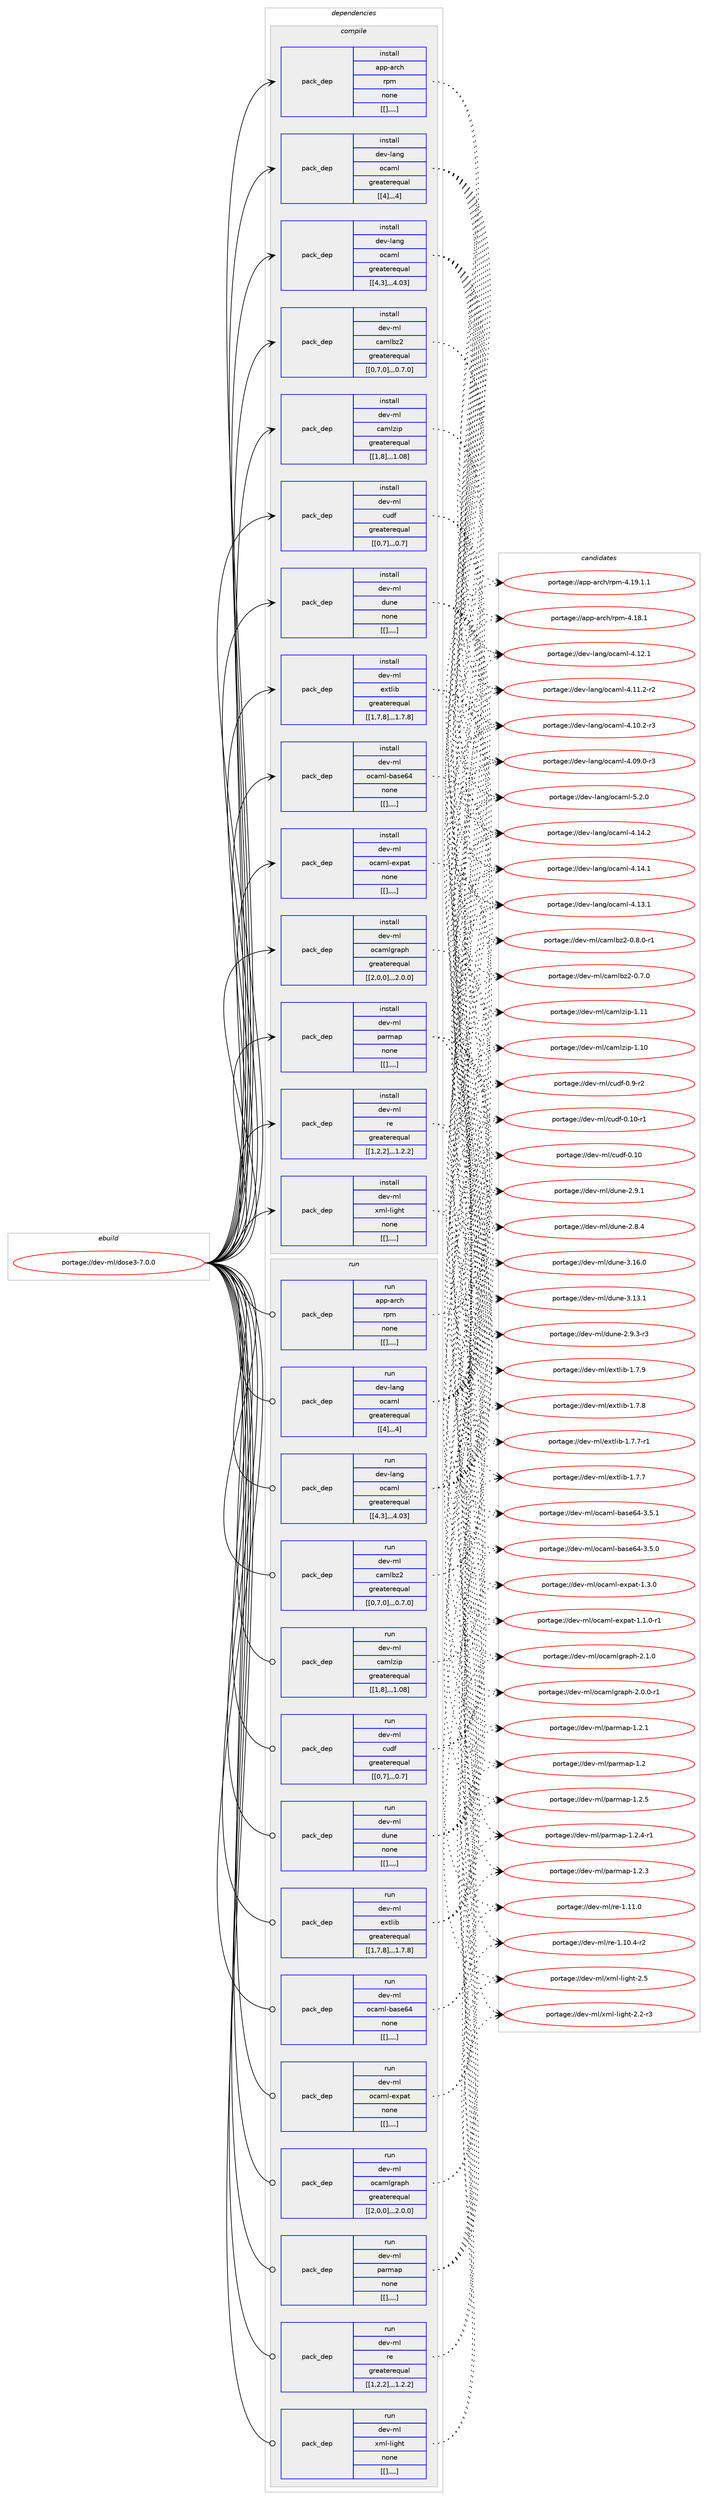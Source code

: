 digraph prolog {

# *************
# Graph options
# *************

newrank=true;
concentrate=true;
compound=true;
graph [rankdir=LR,fontname=Helvetica,fontsize=10,ranksep=1.5];#, ranksep=2.5, nodesep=0.2];
edge  [arrowhead=vee];
node  [fontname=Helvetica,fontsize=10];

# **********
# The ebuild
# **********

subgraph cluster_leftcol {
color=gray;
label=<<i>ebuild</i>>;
id [label="portage://dev-ml/dose3-7.0.0", color=red, width=4, href="../dev-ml/dose3-7.0.0.svg"];
}

# ****************
# The dependencies
# ****************

subgraph cluster_midcol {
color=gray;
label=<<i>dependencies</i>>;
subgraph cluster_compile {
fillcolor="#eeeeee";
style=filled;
label=<<i>compile</i>>;
subgraph pack88715 {
dependency119663 [label=<<TABLE BORDER="0" CELLBORDER="1" CELLSPACING="0" CELLPADDING="4" WIDTH="220"><TR><TD ROWSPAN="6" CELLPADDING="30">pack_dep</TD></TR><TR><TD WIDTH="110">install</TD></TR><TR><TD>app-arch</TD></TR><TR><TD>rpm</TD></TR><TR><TD>none</TD></TR><TR><TD>[[],,,,]</TD></TR></TABLE>>, shape=none, color=blue];
}
id:e -> dependency119663:w [weight=20,style="solid",arrowhead="vee"];
subgraph pack88716 {
dependency119664 [label=<<TABLE BORDER="0" CELLBORDER="1" CELLSPACING="0" CELLPADDING="4" WIDTH="220"><TR><TD ROWSPAN="6" CELLPADDING="30">pack_dep</TD></TR><TR><TD WIDTH="110">install</TD></TR><TR><TD>dev-lang</TD></TR><TR><TD>ocaml</TD></TR><TR><TD>greaterequal</TD></TR><TR><TD>[[4],,,4]</TD></TR></TABLE>>, shape=none, color=blue];
}
id:e -> dependency119664:w [weight=20,style="solid",arrowhead="vee"];
subgraph pack88717 {
dependency119665 [label=<<TABLE BORDER="0" CELLBORDER="1" CELLSPACING="0" CELLPADDING="4" WIDTH="220"><TR><TD ROWSPAN="6" CELLPADDING="30">pack_dep</TD></TR><TR><TD WIDTH="110">install</TD></TR><TR><TD>dev-lang</TD></TR><TR><TD>ocaml</TD></TR><TR><TD>greaterequal</TD></TR><TR><TD>[[4,3],,,4.03]</TD></TR></TABLE>>, shape=none, color=blue];
}
id:e -> dependency119665:w [weight=20,style="solid",arrowhead="vee"];
subgraph pack88718 {
dependency119666 [label=<<TABLE BORDER="0" CELLBORDER="1" CELLSPACING="0" CELLPADDING="4" WIDTH="220"><TR><TD ROWSPAN="6" CELLPADDING="30">pack_dep</TD></TR><TR><TD WIDTH="110">install</TD></TR><TR><TD>dev-ml</TD></TR><TR><TD>camlbz2</TD></TR><TR><TD>greaterequal</TD></TR><TR><TD>[[0,7,0],,,0.7.0]</TD></TR></TABLE>>, shape=none, color=blue];
}
id:e -> dependency119666:w [weight=20,style="solid",arrowhead="vee"];
subgraph pack88719 {
dependency119667 [label=<<TABLE BORDER="0" CELLBORDER="1" CELLSPACING="0" CELLPADDING="4" WIDTH="220"><TR><TD ROWSPAN="6" CELLPADDING="30">pack_dep</TD></TR><TR><TD WIDTH="110">install</TD></TR><TR><TD>dev-ml</TD></TR><TR><TD>camlzip</TD></TR><TR><TD>greaterequal</TD></TR><TR><TD>[[1,8],,,1.08]</TD></TR></TABLE>>, shape=none, color=blue];
}
id:e -> dependency119667:w [weight=20,style="solid",arrowhead="vee"];
subgraph pack88720 {
dependency119668 [label=<<TABLE BORDER="0" CELLBORDER="1" CELLSPACING="0" CELLPADDING="4" WIDTH="220"><TR><TD ROWSPAN="6" CELLPADDING="30">pack_dep</TD></TR><TR><TD WIDTH="110">install</TD></TR><TR><TD>dev-ml</TD></TR><TR><TD>cudf</TD></TR><TR><TD>greaterequal</TD></TR><TR><TD>[[0,7],,,0.7]</TD></TR></TABLE>>, shape=none, color=blue];
}
id:e -> dependency119668:w [weight=20,style="solid",arrowhead="vee"];
subgraph pack88721 {
dependency119669 [label=<<TABLE BORDER="0" CELLBORDER="1" CELLSPACING="0" CELLPADDING="4" WIDTH="220"><TR><TD ROWSPAN="6" CELLPADDING="30">pack_dep</TD></TR><TR><TD WIDTH="110">install</TD></TR><TR><TD>dev-ml</TD></TR><TR><TD>dune</TD></TR><TR><TD>none</TD></TR><TR><TD>[[],,,,]</TD></TR></TABLE>>, shape=none, color=blue];
}
id:e -> dependency119669:w [weight=20,style="solid",arrowhead="vee"];
subgraph pack88722 {
dependency119670 [label=<<TABLE BORDER="0" CELLBORDER="1" CELLSPACING="0" CELLPADDING="4" WIDTH="220"><TR><TD ROWSPAN="6" CELLPADDING="30">pack_dep</TD></TR><TR><TD WIDTH="110">install</TD></TR><TR><TD>dev-ml</TD></TR><TR><TD>extlib</TD></TR><TR><TD>greaterequal</TD></TR><TR><TD>[[1,7,8],,,1.7.8]</TD></TR></TABLE>>, shape=none, color=blue];
}
id:e -> dependency119670:w [weight=20,style="solid",arrowhead="vee"];
subgraph pack88723 {
dependency119671 [label=<<TABLE BORDER="0" CELLBORDER="1" CELLSPACING="0" CELLPADDING="4" WIDTH="220"><TR><TD ROWSPAN="6" CELLPADDING="30">pack_dep</TD></TR><TR><TD WIDTH="110">install</TD></TR><TR><TD>dev-ml</TD></TR><TR><TD>ocaml-base64</TD></TR><TR><TD>none</TD></TR><TR><TD>[[],,,,]</TD></TR></TABLE>>, shape=none, color=blue];
}
id:e -> dependency119671:w [weight=20,style="solid",arrowhead="vee"];
subgraph pack88724 {
dependency119672 [label=<<TABLE BORDER="0" CELLBORDER="1" CELLSPACING="0" CELLPADDING="4" WIDTH="220"><TR><TD ROWSPAN="6" CELLPADDING="30">pack_dep</TD></TR><TR><TD WIDTH="110">install</TD></TR><TR><TD>dev-ml</TD></TR><TR><TD>ocaml-expat</TD></TR><TR><TD>none</TD></TR><TR><TD>[[],,,,]</TD></TR></TABLE>>, shape=none, color=blue];
}
id:e -> dependency119672:w [weight=20,style="solid",arrowhead="vee"];
subgraph pack88725 {
dependency119673 [label=<<TABLE BORDER="0" CELLBORDER="1" CELLSPACING="0" CELLPADDING="4" WIDTH="220"><TR><TD ROWSPAN="6" CELLPADDING="30">pack_dep</TD></TR><TR><TD WIDTH="110">install</TD></TR><TR><TD>dev-ml</TD></TR><TR><TD>ocamlgraph</TD></TR><TR><TD>greaterequal</TD></TR><TR><TD>[[2,0,0],,,2.0.0]</TD></TR></TABLE>>, shape=none, color=blue];
}
id:e -> dependency119673:w [weight=20,style="solid",arrowhead="vee"];
subgraph pack88726 {
dependency119674 [label=<<TABLE BORDER="0" CELLBORDER="1" CELLSPACING="0" CELLPADDING="4" WIDTH="220"><TR><TD ROWSPAN="6" CELLPADDING="30">pack_dep</TD></TR><TR><TD WIDTH="110">install</TD></TR><TR><TD>dev-ml</TD></TR><TR><TD>parmap</TD></TR><TR><TD>none</TD></TR><TR><TD>[[],,,,]</TD></TR></TABLE>>, shape=none, color=blue];
}
id:e -> dependency119674:w [weight=20,style="solid",arrowhead="vee"];
subgraph pack88727 {
dependency119675 [label=<<TABLE BORDER="0" CELLBORDER="1" CELLSPACING="0" CELLPADDING="4" WIDTH="220"><TR><TD ROWSPAN="6" CELLPADDING="30">pack_dep</TD></TR><TR><TD WIDTH="110">install</TD></TR><TR><TD>dev-ml</TD></TR><TR><TD>re</TD></TR><TR><TD>greaterequal</TD></TR><TR><TD>[[1,2,2],,,1.2.2]</TD></TR></TABLE>>, shape=none, color=blue];
}
id:e -> dependency119675:w [weight=20,style="solid",arrowhead="vee"];
subgraph pack88728 {
dependency119676 [label=<<TABLE BORDER="0" CELLBORDER="1" CELLSPACING="0" CELLPADDING="4" WIDTH="220"><TR><TD ROWSPAN="6" CELLPADDING="30">pack_dep</TD></TR><TR><TD WIDTH="110">install</TD></TR><TR><TD>dev-ml</TD></TR><TR><TD>xml-light</TD></TR><TR><TD>none</TD></TR><TR><TD>[[],,,,]</TD></TR></TABLE>>, shape=none, color=blue];
}
id:e -> dependency119676:w [weight=20,style="solid",arrowhead="vee"];
}
subgraph cluster_compileandrun {
fillcolor="#eeeeee";
style=filled;
label=<<i>compile and run</i>>;
}
subgraph cluster_run {
fillcolor="#eeeeee";
style=filled;
label=<<i>run</i>>;
subgraph pack88729 {
dependency119677 [label=<<TABLE BORDER="0" CELLBORDER="1" CELLSPACING="0" CELLPADDING="4" WIDTH="220"><TR><TD ROWSPAN="6" CELLPADDING="30">pack_dep</TD></TR><TR><TD WIDTH="110">run</TD></TR><TR><TD>app-arch</TD></TR><TR><TD>rpm</TD></TR><TR><TD>none</TD></TR><TR><TD>[[],,,,]</TD></TR></TABLE>>, shape=none, color=blue];
}
id:e -> dependency119677:w [weight=20,style="solid",arrowhead="odot"];
subgraph pack88730 {
dependency119678 [label=<<TABLE BORDER="0" CELLBORDER="1" CELLSPACING="0" CELLPADDING="4" WIDTH="220"><TR><TD ROWSPAN="6" CELLPADDING="30">pack_dep</TD></TR><TR><TD WIDTH="110">run</TD></TR><TR><TD>dev-lang</TD></TR><TR><TD>ocaml</TD></TR><TR><TD>greaterequal</TD></TR><TR><TD>[[4],,,4]</TD></TR></TABLE>>, shape=none, color=blue];
}
id:e -> dependency119678:w [weight=20,style="solid",arrowhead="odot"];
subgraph pack88731 {
dependency119679 [label=<<TABLE BORDER="0" CELLBORDER="1" CELLSPACING="0" CELLPADDING="4" WIDTH="220"><TR><TD ROWSPAN="6" CELLPADDING="30">pack_dep</TD></TR><TR><TD WIDTH="110">run</TD></TR><TR><TD>dev-lang</TD></TR><TR><TD>ocaml</TD></TR><TR><TD>greaterequal</TD></TR><TR><TD>[[4,3],,,4.03]</TD></TR></TABLE>>, shape=none, color=blue];
}
id:e -> dependency119679:w [weight=20,style="solid",arrowhead="odot"];
subgraph pack88732 {
dependency119680 [label=<<TABLE BORDER="0" CELLBORDER="1" CELLSPACING="0" CELLPADDING="4" WIDTH="220"><TR><TD ROWSPAN="6" CELLPADDING="30">pack_dep</TD></TR><TR><TD WIDTH="110">run</TD></TR><TR><TD>dev-ml</TD></TR><TR><TD>camlbz2</TD></TR><TR><TD>greaterequal</TD></TR><TR><TD>[[0,7,0],,,0.7.0]</TD></TR></TABLE>>, shape=none, color=blue];
}
id:e -> dependency119680:w [weight=20,style="solid",arrowhead="odot"];
subgraph pack88733 {
dependency119681 [label=<<TABLE BORDER="0" CELLBORDER="1" CELLSPACING="0" CELLPADDING="4" WIDTH="220"><TR><TD ROWSPAN="6" CELLPADDING="30">pack_dep</TD></TR><TR><TD WIDTH="110">run</TD></TR><TR><TD>dev-ml</TD></TR><TR><TD>camlzip</TD></TR><TR><TD>greaterequal</TD></TR><TR><TD>[[1,8],,,1.08]</TD></TR></TABLE>>, shape=none, color=blue];
}
id:e -> dependency119681:w [weight=20,style="solid",arrowhead="odot"];
subgraph pack88734 {
dependency119682 [label=<<TABLE BORDER="0" CELLBORDER="1" CELLSPACING="0" CELLPADDING="4" WIDTH="220"><TR><TD ROWSPAN="6" CELLPADDING="30">pack_dep</TD></TR><TR><TD WIDTH="110">run</TD></TR><TR><TD>dev-ml</TD></TR><TR><TD>cudf</TD></TR><TR><TD>greaterequal</TD></TR><TR><TD>[[0,7],,,0.7]</TD></TR></TABLE>>, shape=none, color=blue];
}
id:e -> dependency119682:w [weight=20,style="solid",arrowhead="odot"];
subgraph pack88735 {
dependency119683 [label=<<TABLE BORDER="0" CELLBORDER="1" CELLSPACING="0" CELLPADDING="4" WIDTH="220"><TR><TD ROWSPAN="6" CELLPADDING="30">pack_dep</TD></TR><TR><TD WIDTH="110">run</TD></TR><TR><TD>dev-ml</TD></TR><TR><TD>dune</TD></TR><TR><TD>none</TD></TR><TR><TD>[[],,,,]</TD></TR></TABLE>>, shape=none, color=blue];
}
id:e -> dependency119683:w [weight=20,style="solid",arrowhead="odot"];
subgraph pack88736 {
dependency119684 [label=<<TABLE BORDER="0" CELLBORDER="1" CELLSPACING="0" CELLPADDING="4" WIDTH="220"><TR><TD ROWSPAN="6" CELLPADDING="30">pack_dep</TD></TR><TR><TD WIDTH="110">run</TD></TR><TR><TD>dev-ml</TD></TR><TR><TD>extlib</TD></TR><TR><TD>greaterequal</TD></TR><TR><TD>[[1,7,8],,,1.7.8]</TD></TR></TABLE>>, shape=none, color=blue];
}
id:e -> dependency119684:w [weight=20,style="solid",arrowhead="odot"];
subgraph pack88737 {
dependency119685 [label=<<TABLE BORDER="0" CELLBORDER="1" CELLSPACING="0" CELLPADDING="4" WIDTH="220"><TR><TD ROWSPAN="6" CELLPADDING="30">pack_dep</TD></TR><TR><TD WIDTH="110">run</TD></TR><TR><TD>dev-ml</TD></TR><TR><TD>ocaml-base64</TD></TR><TR><TD>none</TD></TR><TR><TD>[[],,,,]</TD></TR></TABLE>>, shape=none, color=blue];
}
id:e -> dependency119685:w [weight=20,style="solid",arrowhead="odot"];
subgraph pack88738 {
dependency119686 [label=<<TABLE BORDER="0" CELLBORDER="1" CELLSPACING="0" CELLPADDING="4" WIDTH="220"><TR><TD ROWSPAN="6" CELLPADDING="30">pack_dep</TD></TR><TR><TD WIDTH="110">run</TD></TR><TR><TD>dev-ml</TD></TR><TR><TD>ocaml-expat</TD></TR><TR><TD>none</TD></TR><TR><TD>[[],,,,]</TD></TR></TABLE>>, shape=none, color=blue];
}
id:e -> dependency119686:w [weight=20,style="solid",arrowhead="odot"];
subgraph pack88739 {
dependency119687 [label=<<TABLE BORDER="0" CELLBORDER="1" CELLSPACING="0" CELLPADDING="4" WIDTH="220"><TR><TD ROWSPAN="6" CELLPADDING="30">pack_dep</TD></TR><TR><TD WIDTH="110">run</TD></TR><TR><TD>dev-ml</TD></TR><TR><TD>ocamlgraph</TD></TR><TR><TD>greaterequal</TD></TR><TR><TD>[[2,0,0],,,2.0.0]</TD></TR></TABLE>>, shape=none, color=blue];
}
id:e -> dependency119687:w [weight=20,style="solid",arrowhead="odot"];
subgraph pack88740 {
dependency119688 [label=<<TABLE BORDER="0" CELLBORDER="1" CELLSPACING="0" CELLPADDING="4" WIDTH="220"><TR><TD ROWSPAN="6" CELLPADDING="30">pack_dep</TD></TR><TR><TD WIDTH="110">run</TD></TR><TR><TD>dev-ml</TD></TR><TR><TD>parmap</TD></TR><TR><TD>none</TD></TR><TR><TD>[[],,,,]</TD></TR></TABLE>>, shape=none, color=blue];
}
id:e -> dependency119688:w [weight=20,style="solid",arrowhead="odot"];
subgraph pack88741 {
dependency119689 [label=<<TABLE BORDER="0" CELLBORDER="1" CELLSPACING="0" CELLPADDING="4" WIDTH="220"><TR><TD ROWSPAN="6" CELLPADDING="30">pack_dep</TD></TR><TR><TD WIDTH="110">run</TD></TR><TR><TD>dev-ml</TD></TR><TR><TD>re</TD></TR><TR><TD>greaterequal</TD></TR><TR><TD>[[1,2,2],,,1.2.2]</TD></TR></TABLE>>, shape=none, color=blue];
}
id:e -> dependency119689:w [weight=20,style="solid",arrowhead="odot"];
subgraph pack88742 {
dependency119690 [label=<<TABLE BORDER="0" CELLBORDER="1" CELLSPACING="0" CELLPADDING="4" WIDTH="220"><TR><TD ROWSPAN="6" CELLPADDING="30">pack_dep</TD></TR><TR><TD WIDTH="110">run</TD></TR><TR><TD>dev-ml</TD></TR><TR><TD>xml-light</TD></TR><TR><TD>none</TD></TR><TR><TD>[[],,,,]</TD></TR></TABLE>>, shape=none, color=blue];
}
id:e -> dependency119690:w [weight=20,style="solid",arrowhead="odot"];
}
}

# **************
# The candidates
# **************

subgraph cluster_choices {
rank=same;
color=gray;
label=<<i>candidates</i>>;

subgraph choice88715 {
color=black;
nodesep=1;
choice9711211245971149910447114112109455246495746494649 [label="portage://app-arch/rpm-4.19.1.1", color=red, width=4,href="../app-arch/rpm-4.19.1.1.svg"];
choice971121124597114991044711411210945524649564649 [label="portage://app-arch/rpm-4.18.1", color=red, width=4,href="../app-arch/rpm-4.18.1.svg"];
dependency119663:e -> choice9711211245971149910447114112109455246495746494649:w [style=dotted,weight="100"];
dependency119663:e -> choice971121124597114991044711411210945524649564649:w [style=dotted,weight="100"];
}
subgraph choice88716 {
color=black;
nodesep=1;
choice1001011184510897110103471119997109108455346504648 [label="portage://dev-lang/ocaml-5.2.0", color=red, width=4,href="../dev-lang/ocaml-5.2.0.svg"];
choice100101118451089711010347111999710910845524649524650 [label="portage://dev-lang/ocaml-4.14.2", color=red, width=4,href="../dev-lang/ocaml-4.14.2.svg"];
choice100101118451089711010347111999710910845524649524649 [label="portage://dev-lang/ocaml-4.14.1", color=red, width=4,href="../dev-lang/ocaml-4.14.1.svg"];
choice100101118451089711010347111999710910845524649514649 [label="portage://dev-lang/ocaml-4.13.1", color=red, width=4,href="../dev-lang/ocaml-4.13.1.svg"];
choice100101118451089711010347111999710910845524649504649 [label="portage://dev-lang/ocaml-4.12.1", color=red, width=4,href="../dev-lang/ocaml-4.12.1.svg"];
choice1001011184510897110103471119997109108455246494946504511450 [label="portage://dev-lang/ocaml-4.11.2-r2", color=red, width=4,href="../dev-lang/ocaml-4.11.2-r2.svg"];
choice1001011184510897110103471119997109108455246494846504511451 [label="portage://dev-lang/ocaml-4.10.2-r3", color=red, width=4,href="../dev-lang/ocaml-4.10.2-r3.svg"];
choice1001011184510897110103471119997109108455246485746484511451 [label="portage://dev-lang/ocaml-4.09.0-r3", color=red, width=4,href="../dev-lang/ocaml-4.09.0-r3.svg"];
dependency119664:e -> choice1001011184510897110103471119997109108455346504648:w [style=dotted,weight="100"];
dependency119664:e -> choice100101118451089711010347111999710910845524649524650:w [style=dotted,weight="100"];
dependency119664:e -> choice100101118451089711010347111999710910845524649524649:w [style=dotted,weight="100"];
dependency119664:e -> choice100101118451089711010347111999710910845524649514649:w [style=dotted,weight="100"];
dependency119664:e -> choice100101118451089711010347111999710910845524649504649:w [style=dotted,weight="100"];
dependency119664:e -> choice1001011184510897110103471119997109108455246494946504511450:w [style=dotted,weight="100"];
dependency119664:e -> choice1001011184510897110103471119997109108455246494846504511451:w [style=dotted,weight="100"];
dependency119664:e -> choice1001011184510897110103471119997109108455246485746484511451:w [style=dotted,weight="100"];
}
subgraph choice88717 {
color=black;
nodesep=1;
choice1001011184510897110103471119997109108455346504648 [label="portage://dev-lang/ocaml-5.2.0", color=red, width=4,href="../dev-lang/ocaml-5.2.0.svg"];
choice100101118451089711010347111999710910845524649524650 [label="portage://dev-lang/ocaml-4.14.2", color=red, width=4,href="../dev-lang/ocaml-4.14.2.svg"];
choice100101118451089711010347111999710910845524649524649 [label="portage://dev-lang/ocaml-4.14.1", color=red, width=4,href="../dev-lang/ocaml-4.14.1.svg"];
choice100101118451089711010347111999710910845524649514649 [label="portage://dev-lang/ocaml-4.13.1", color=red, width=4,href="../dev-lang/ocaml-4.13.1.svg"];
choice100101118451089711010347111999710910845524649504649 [label="portage://dev-lang/ocaml-4.12.1", color=red, width=4,href="../dev-lang/ocaml-4.12.1.svg"];
choice1001011184510897110103471119997109108455246494946504511450 [label="portage://dev-lang/ocaml-4.11.2-r2", color=red, width=4,href="../dev-lang/ocaml-4.11.2-r2.svg"];
choice1001011184510897110103471119997109108455246494846504511451 [label="portage://dev-lang/ocaml-4.10.2-r3", color=red, width=4,href="../dev-lang/ocaml-4.10.2-r3.svg"];
choice1001011184510897110103471119997109108455246485746484511451 [label="portage://dev-lang/ocaml-4.09.0-r3", color=red, width=4,href="../dev-lang/ocaml-4.09.0-r3.svg"];
dependency119665:e -> choice1001011184510897110103471119997109108455346504648:w [style=dotted,weight="100"];
dependency119665:e -> choice100101118451089711010347111999710910845524649524650:w [style=dotted,weight="100"];
dependency119665:e -> choice100101118451089711010347111999710910845524649524649:w [style=dotted,weight="100"];
dependency119665:e -> choice100101118451089711010347111999710910845524649514649:w [style=dotted,weight="100"];
dependency119665:e -> choice100101118451089711010347111999710910845524649504649:w [style=dotted,weight="100"];
dependency119665:e -> choice1001011184510897110103471119997109108455246494946504511450:w [style=dotted,weight="100"];
dependency119665:e -> choice1001011184510897110103471119997109108455246494846504511451:w [style=dotted,weight="100"];
dependency119665:e -> choice1001011184510897110103471119997109108455246485746484511451:w [style=dotted,weight="100"];
}
subgraph choice88718 {
color=black;
nodesep=1;
choice1001011184510910847999710910898122504548465646484511449 [label="portage://dev-ml/camlbz2-0.8.0-r1", color=red, width=4,href="../dev-ml/camlbz2-0.8.0-r1.svg"];
choice100101118451091084799971091089812250454846554648 [label="portage://dev-ml/camlbz2-0.7.0", color=red, width=4,href="../dev-ml/camlbz2-0.7.0.svg"];
dependency119666:e -> choice1001011184510910847999710910898122504548465646484511449:w [style=dotted,weight="100"];
dependency119666:e -> choice100101118451091084799971091089812250454846554648:w [style=dotted,weight="100"];
}
subgraph choice88719 {
color=black;
nodesep=1;
choice100101118451091084799971091081221051124549464949 [label="portage://dev-ml/camlzip-1.11", color=red, width=4,href="../dev-ml/camlzip-1.11.svg"];
choice100101118451091084799971091081221051124549464948 [label="portage://dev-ml/camlzip-1.10", color=red, width=4,href="../dev-ml/camlzip-1.10.svg"];
dependency119667:e -> choice100101118451091084799971091081221051124549464949:w [style=dotted,weight="100"];
dependency119667:e -> choice100101118451091084799971091081221051124549464948:w [style=dotted,weight="100"];
}
subgraph choice88720 {
color=black;
nodesep=1;
choice10010111845109108479911710010245484649484511449 [label="portage://dev-ml/cudf-0.10-r1", color=red, width=4,href="../dev-ml/cudf-0.10-r1.svg"];
choice1001011184510910847991171001024548464948 [label="portage://dev-ml/cudf-0.10", color=red, width=4,href="../dev-ml/cudf-0.10.svg"];
choice100101118451091084799117100102454846574511450 [label="portage://dev-ml/cudf-0.9-r2", color=red, width=4,href="../dev-ml/cudf-0.9-r2.svg"];
dependency119668:e -> choice10010111845109108479911710010245484649484511449:w [style=dotted,weight="100"];
dependency119668:e -> choice1001011184510910847991171001024548464948:w [style=dotted,weight="100"];
dependency119668:e -> choice100101118451091084799117100102454846574511450:w [style=dotted,weight="100"];
}
subgraph choice88721 {
color=black;
nodesep=1;
choice100101118451091084710011711010145514649544648 [label="portage://dev-ml/dune-3.16.0", color=red, width=4,href="../dev-ml/dune-3.16.0.svg"];
choice100101118451091084710011711010145514649514649 [label="portage://dev-ml/dune-3.13.1", color=red, width=4,href="../dev-ml/dune-3.13.1.svg"];
choice10010111845109108471001171101014550465746514511451 [label="portage://dev-ml/dune-2.9.3-r3", color=red, width=4,href="../dev-ml/dune-2.9.3-r3.svg"];
choice1001011184510910847100117110101455046574649 [label="portage://dev-ml/dune-2.9.1", color=red, width=4,href="../dev-ml/dune-2.9.1.svg"];
choice1001011184510910847100117110101455046564652 [label="portage://dev-ml/dune-2.8.4", color=red, width=4,href="../dev-ml/dune-2.8.4.svg"];
dependency119669:e -> choice100101118451091084710011711010145514649544648:w [style=dotted,weight="100"];
dependency119669:e -> choice100101118451091084710011711010145514649514649:w [style=dotted,weight="100"];
dependency119669:e -> choice10010111845109108471001171101014550465746514511451:w [style=dotted,weight="100"];
dependency119669:e -> choice1001011184510910847100117110101455046574649:w [style=dotted,weight="100"];
dependency119669:e -> choice1001011184510910847100117110101455046564652:w [style=dotted,weight="100"];
}
subgraph choice88722 {
color=black;
nodesep=1;
choice100101118451091084710112011610810598454946554657 [label="portage://dev-ml/extlib-1.7.9", color=red, width=4,href="../dev-ml/extlib-1.7.9.svg"];
choice100101118451091084710112011610810598454946554656 [label="portage://dev-ml/extlib-1.7.8", color=red, width=4,href="../dev-ml/extlib-1.7.8.svg"];
choice1001011184510910847101120116108105984549465546554511449 [label="portage://dev-ml/extlib-1.7.7-r1", color=red, width=4,href="../dev-ml/extlib-1.7.7-r1.svg"];
choice100101118451091084710112011610810598454946554655 [label="portage://dev-ml/extlib-1.7.7", color=red, width=4,href="../dev-ml/extlib-1.7.7.svg"];
dependency119670:e -> choice100101118451091084710112011610810598454946554657:w [style=dotted,weight="100"];
dependency119670:e -> choice100101118451091084710112011610810598454946554656:w [style=dotted,weight="100"];
dependency119670:e -> choice1001011184510910847101120116108105984549465546554511449:w [style=dotted,weight="100"];
dependency119670:e -> choice100101118451091084710112011610810598454946554655:w [style=dotted,weight="100"];
}
subgraph choice88723 {
color=black;
nodesep=1;
choice100101118451091084711199971091084598971151015452455146534649 [label="portage://dev-ml/ocaml-base64-3.5.1", color=red, width=4,href="../dev-ml/ocaml-base64-3.5.1.svg"];
choice100101118451091084711199971091084598971151015452455146534648 [label="portage://dev-ml/ocaml-base64-3.5.0", color=red, width=4,href="../dev-ml/ocaml-base64-3.5.0.svg"];
dependency119671:e -> choice100101118451091084711199971091084598971151015452455146534649:w [style=dotted,weight="100"];
dependency119671:e -> choice100101118451091084711199971091084598971151015452455146534648:w [style=dotted,weight="100"];
}
subgraph choice88724 {
color=black;
nodesep=1;
choice100101118451091084711199971091084510112011297116454946514648 [label="portage://dev-ml/ocaml-expat-1.3.0", color=red, width=4,href="../dev-ml/ocaml-expat-1.3.0.svg"];
choice1001011184510910847111999710910845101120112971164549464946484511449 [label="portage://dev-ml/ocaml-expat-1.1.0-r1", color=red, width=4,href="../dev-ml/ocaml-expat-1.1.0-r1.svg"];
dependency119672:e -> choice100101118451091084711199971091084510112011297116454946514648:w [style=dotted,weight="100"];
dependency119672:e -> choice1001011184510910847111999710910845101120112971164549464946484511449:w [style=dotted,weight="100"];
}
subgraph choice88725 {
color=black;
nodesep=1;
choice1001011184510910847111999710910810311497112104455046494648 [label="portage://dev-ml/ocamlgraph-2.1.0", color=red, width=4,href="../dev-ml/ocamlgraph-2.1.0.svg"];
choice10010111845109108471119997109108103114971121044550464846484511449 [label="portage://dev-ml/ocamlgraph-2.0.0-r1", color=red, width=4,href="../dev-ml/ocamlgraph-2.0.0-r1.svg"];
dependency119673:e -> choice1001011184510910847111999710910810311497112104455046494648:w [style=dotted,weight="100"];
dependency119673:e -> choice10010111845109108471119997109108103114971121044550464846484511449:w [style=dotted,weight="100"];
}
subgraph choice88726 {
color=black;
nodesep=1;
choice10010111845109108471129711410997112454946504653 [label="portage://dev-ml/parmap-1.2.5", color=red, width=4,href="../dev-ml/parmap-1.2.5.svg"];
choice100101118451091084711297114109971124549465046524511449 [label="portage://dev-ml/parmap-1.2.4-r1", color=red, width=4,href="../dev-ml/parmap-1.2.4-r1.svg"];
choice10010111845109108471129711410997112454946504651 [label="portage://dev-ml/parmap-1.2.3", color=red, width=4,href="../dev-ml/parmap-1.2.3.svg"];
choice10010111845109108471129711410997112454946504649 [label="portage://dev-ml/parmap-1.2.1", color=red, width=4,href="../dev-ml/parmap-1.2.1.svg"];
choice1001011184510910847112971141099711245494650 [label="portage://dev-ml/parmap-1.2", color=red, width=4,href="../dev-ml/parmap-1.2.svg"];
dependency119674:e -> choice10010111845109108471129711410997112454946504653:w [style=dotted,weight="100"];
dependency119674:e -> choice100101118451091084711297114109971124549465046524511449:w [style=dotted,weight="100"];
dependency119674:e -> choice10010111845109108471129711410997112454946504651:w [style=dotted,weight="100"];
dependency119674:e -> choice10010111845109108471129711410997112454946504649:w [style=dotted,weight="100"];
dependency119674:e -> choice1001011184510910847112971141099711245494650:w [style=dotted,weight="100"];
}
subgraph choice88727 {
color=black;
nodesep=1;
choice100101118451091084711410145494649494648 [label="portage://dev-ml/re-1.11.0", color=red, width=4,href="../dev-ml/re-1.11.0.svg"];
choice1001011184510910847114101454946494846524511450 [label="portage://dev-ml/re-1.10.4-r2", color=red, width=4,href="../dev-ml/re-1.10.4-r2.svg"];
dependency119675:e -> choice100101118451091084711410145494649494648:w [style=dotted,weight="100"];
dependency119675:e -> choice1001011184510910847114101454946494846524511450:w [style=dotted,weight="100"];
}
subgraph choice88728 {
color=black;
nodesep=1;
choice10010111845109108471201091084510810510310411645504653 [label="portage://dev-ml/xml-light-2.5", color=red, width=4,href="../dev-ml/xml-light-2.5.svg"];
choice100101118451091084712010910845108105103104116455046504511451 [label="portage://dev-ml/xml-light-2.2-r3", color=red, width=4,href="../dev-ml/xml-light-2.2-r3.svg"];
dependency119676:e -> choice10010111845109108471201091084510810510310411645504653:w [style=dotted,weight="100"];
dependency119676:e -> choice100101118451091084712010910845108105103104116455046504511451:w [style=dotted,weight="100"];
}
subgraph choice88729 {
color=black;
nodesep=1;
choice9711211245971149910447114112109455246495746494649 [label="portage://app-arch/rpm-4.19.1.1", color=red, width=4,href="../app-arch/rpm-4.19.1.1.svg"];
choice971121124597114991044711411210945524649564649 [label="portage://app-arch/rpm-4.18.1", color=red, width=4,href="../app-arch/rpm-4.18.1.svg"];
dependency119677:e -> choice9711211245971149910447114112109455246495746494649:w [style=dotted,weight="100"];
dependency119677:e -> choice971121124597114991044711411210945524649564649:w [style=dotted,weight="100"];
}
subgraph choice88730 {
color=black;
nodesep=1;
choice1001011184510897110103471119997109108455346504648 [label="portage://dev-lang/ocaml-5.2.0", color=red, width=4,href="../dev-lang/ocaml-5.2.0.svg"];
choice100101118451089711010347111999710910845524649524650 [label="portage://dev-lang/ocaml-4.14.2", color=red, width=4,href="../dev-lang/ocaml-4.14.2.svg"];
choice100101118451089711010347111999710910845524649524649 [label="portage://dev-lang/ocaml-4.14.1", color=red, width=4,href="../dev-lang/ocaml-4.14.1.svg"];
choice100101118451089711010347111999710910845524649514649 [label="portage://dev-lang/ocaml-4.13.1", color=red, width=4,href="../dev-lang/ocaml-4.13.1.svg"];
choice100101118451089711010347111999710910845524649504649 [label="portage://dev-lang/ocaml-4.12.1", color=red, width=4,href="../dev-lang/ocaml-4.12.1.svg"];
choice1001011184510897110103471119997109108455246494946504511450 [label="portage://dev-lang/ocaml-4.11.2-r2", color=red, width=4,href="../dev-lang/ocaml-4.11.2-r2.svg"];
choice1001011184510897110103471119997109108455246494846504511451 [label="portage://dev-lang/ocaml-4.10.2-r3", color=red, width=4,href="../dev-lang/ocaml-4.10.2-r3.svg"];
choice1001011184510897110103471119997109108455246485746484511451 [label="portage://dev-lang/ocaml-4.09.0-r3", color=red, width=4,href="../dev-lang/ocaml-4.09.0-r3.svg"];
dependency119678:e -> choice1001011184510897110103471119997109108455346504648:w [style=dotted,weight="100"];
dependency119678:e -> choice100101118451089711010347111999710910845524649524650:w [style=dotted,weight="100"];
dependency119678:e -> choice100101118451089711010347111999710910845524649524649:w [style=dotted,weight="100"];
dependency119678:e -> choice100101118451089711010347111999710910845524649514649:w [style=dotted,weight="100"];
dependency119678:e -> choice100101118451089711010347111999710910845524649504649:w [style=dotted,weight="100"];
dependency119678:e -> choice1001011184510897110103471119997109108455246494946504511450:w [style=dotted,weight="100"];
dependency119678:e -> choice1001011184510897110103471119997109108455246494846504511451:w [style=dotted,weight="100"];
dependency119678:e -> choice1001011184510897110103471119997109108455246485746484511451:w [style=dotted,weight="100"];
}
subgraph choice88731 {
color=black;
nodesep=1;
choice1001011184510897110103471119997109108455346504648 [label="portage://dev-lang/ocaml-5.2.0", color=red, width=4,href="../dev-lang/ocaml-5.2.0.svg"];
choice100101118451089711010347111999710910845524649524650 [label="portage://dev-lang/ocaml-4.14.2", color=red, width=4,href="../dev-lang/ocaml-4.14.2.svg"];
choice100101118451089711010347111999710910845524649524649 [label="portage://dev-lang/ocaml-4.14.1", color=red, width=4,href="../dev-lang/ocaml-4.14.1.svg"];
choice100101118451089711010347111999710910845524649514649 [label="portage://dev-lang/ocaml-4.13.1", color=red, width=4,href="../dev-lang/ocaml-4.13.1.svg"];
choice100101118451089711010347111999710910845524649504649 [label="portage://dev-lang/ocaml-4.12.1", color=red, width=4,href="../dev-lang/ocaml-4.12.1.svg"];
choice1001011184510897110103471119997109108455246494946504511450 [label="portage://dev-lang/ocaml-4.11.2-r2", color=red, width=4,href="../dev-lang/ocaml-4.11.2-r2.svg"];
choice1001011184510897110103471119997109108455246494846504511451 [label="portage://dev-lang/ocaml-4.10.2-r3", color=red, width=4,href="../dev-lang/ocaml-4.10.2-r3.svg"];
choice1001011184510897110103471119997109108455246485746484511451 [label="portage://dev-lang/ocaml-4.09.0-r3", color=red, width=4,href="../dev-lang/ocaml-4.09.0-r3.svg"];
dependency119679:e -> choice1001011184510897110103471119997109108455346504648:w [style=dotted,weight="100"];
dependency119679:e -> choice100101118451089711010347111999710910845524649524650:w [style=dotted,weight="100"];
dependency119679:e -> choice100101118451089711010347111999710910845524649524649:w [style=dotted,weight="100"];
dependency119679:e -> choice100101118451089711010347111999710910845524649514649:w [style=dotted,weight="100"];
dependency119679:e -> choice100101118451089711010347111999710910845524649504649:w [style=dotted,weight="100"];
dependency119679:e -> choice1001011184510897110103471119997109108455246494946504511450:w [style=dotted,weight="100"];
dependency119679:e -> choice1001011184510897110103471119997109108455246494846504511451:w [style=dotted,weight="100"];
dependency119679:e -> choice1001011184510897110103471119997109108455246485746484511451:w [style=dotted,weight="100"];
}
subgraph choice88732 {
color=black;
nodesep=1;
choice1001011184510910847999710910898122504548465646484511449 [label="portage://dev-ml/camlbz2-0.8.0-r1", color=red, width=4,href="../dev-ml/camlbz2-0.8.0-r1.svg"];
choice100101118451091084799971091089812250454846554648 [label="portage://dev-ml/camlbz2-0.7.0", color=red, width=4,href="../dev-ml/camlbz2-0.7.0.svg"];
dependency119680:e -> choice1001011184510910847999710910898122504548465646484511449:w [style=dotted,weight="100"];
dependency119680:e -> choice100101118451091084799971091089812250454846554648:w [style=dotted,weight="100"];
}
subgraph choice88733 {
color=black;
nodesep=1;
choice100101118451091084799971091081221051124549464949 [label="portage://dev-ml/camlzip-1.11", color=red, width=4,href="../dev-ml/camlzip-1.11.svg"];
choice100101118451091084799971091081221051124549464948 [label="portage://dev-ml/camlzip-1.10", color=red, width=4,href="../dev-ml/camlzip-1.10.svg"];
dependency119681:e -> choice100101118451091084799971091081221051124549464949:w [style=dotted,weight="100"];
dependency119681:e -> choice100101118451091084799971091081221051124549464948:w [style=dotted,weight="100"];
}
subgraph choice88734 {
color=black;
nodesep=1;
choice10010111845109108479911710010245484649484511449 [label="portage://dev-ml/cudf-0.10-r1", color=red, width=4,href="../dev-ml/cudf-0.10-r1.svg"];
choice1001011184510910847991171001024548464948 [label="portage://dev-ml/cudf-0.10", color=red, width=4,href="../dev-ml/cudf-0.10.svg"];
choice100101118451091084799117100102454846574511450 [label="portage://dev-ml/cudf-0.9-r2", color=red, width=4,href="../dev-ml/cudf-0.9-r2.svg"];
dependency119682:e -> choice10010111845109108479911710010245484649484511449:w [style=dotted,weight="100"];
dependency119682:e -> choice1001011184510910847991171001024548464948:w [style=dotted,weight="100"];
dependency119682:e -> choice100101118451091084799117100102454846574511450:w [style=dotted,weight="100"];
}
subgraph choice88735 {
color=black;
nodesep=1;
choice100101118451091084710011711010145514649544648 [label="portage://dev-ml/dune-3.16.0", color=red, width=4,href="../dev-ml/dune-3.16.0.svg"];
choice100101118451091084710011711010145514649514649 [label="portage://dev-ml/dune-3.13.1", color=red, width=4,href="../dev-ml/dune-3.13.1.svg"];
choice10010111845109108471001171101014550465746514511451 [label="portage://dev-ml/dune-2.9.3-r3", color=red, width=4,href="../dev-ml/dune-2.9.3-r3.svg"];
choice1001011184510910847100117110101455046574649 [label="portage://dev-ml/dune-2.9.1", color=red, width=4,href="../dev-ml/dune-2.9.1.svg"];
choice1001011184510910847100117110101455046564652 [label="portage://dev-ml/dune-2.8.4", color=red, width=4,href="../dev-ml/dune-2.8.4.svg"];
dependency119683:e -> choice100101118451091084710011711010145514649544648:w [style=dotted,weight="100"];
dependency119683:e -> choice100101118451091084710011711010145514649514649:w [style=dotted,weight="100"];
dependency119683:e -> choice10010111845109108471001171101014550465746514511451:w [style=dotted,weight="100"];
dependency119683:e -> choice1001011184510910847100117110101455046574649:w [style=dotted,weight="100"];
dependency119683:e -> choice1001011184510910847100117110101455046564652:w [style=dotted,weight="100"];
}
subgraph choice88736 {
color=black;
nodesep=1;
choice100101118451091084710112011610810598454946554657 [label="portage://dev-ml/extlib-1.7.9", color=red, width=4,href="../dev-ml/extlib-1.7.9.svg"];
choice100101118451091084710112011610810598454946554656 [label="portage://dev-ml/extlib-1.7.8", color=red, width=4,href="../dev-ml/extlib-1.7.8.svg"];
choice1001011184510910847101120116108105984549465546554511449 [label="portage://dev-ml/extlib-1.7.7-r1", color=red, width=4,href="../dev-ml/extlib-1.7.7-r1.svg"];
choice100101118451091084710112011610810598454946554655 [label="portage://dev-ml/extlib-1.7.7", color=red, width=4,href="../dev-ml/extlib-1.7.7.svg"];
dependency119684:e -> choice100101118451091084710112011610810598454946554657:w [style=dotted,weight="100"];
dependency119684:e -> choice100101118451091084710112011610810598454946554656:w [style=dotted,weight="100"];
dependency119684:e -> choice1001011184510910847101120116108105984549465546554511449:w [style=dotted,weight="100"];
dependency119684:e -> choice100101118451091084710112011610810598454946554655:w [style=dotted,weight="100"];
}
subgraph choice88737 {
color=black;
nodesep=1;
choice100101118451091084711199971091084598971151015452455146534649 [label="portage://dev-ml/ocaml-base64-3.5.1", color=red, width=4,href="../dev-ml/ocaml-base64-3.5.1.svg"];
choice100101118451091084711199971091084598971151015452455146534648 [label="portage://dev-ml/ocaml-base64-3.5.0", color=red, width=4,href="../dev-ml/ocaml-base64-3.5.0.svg"];
dependency119685:e -> choice100101118451091084711199971091084598971151015452455146534649:w [style=dotted,weight="100"];
dependency119685:e -> choice100101118451091084711199971091084598971151015452455146534648:w [style=dotted,weight="100"];
}
subgraph choice88738 {
color=black;
nodesep=1;
choice100101118451091084711199971091084510112011297116454946514648 [label="portage://dev-ml/ocaml-expat-1.3.0", color=red, width=4,href="../dev-ml/ocaml-expat-1.3.0.svg"];
choice1001011184510910847111999710910845101120112971164549464946484511449 [label="portage://dev-ml/ocaml-expat-1.1.0-r1", color=red, width=4,href="../dev-ml/ocaml-expat-1.1.0-r1.svg"];
dependency119686:e -> choice100101118451091084711199971091084510112011297116454946514648:w [style=dotted,weight="100"];
dependency119686:e -> choice1001011184510910847111999710910845101120112971164549464946484511449:w [style=dotted,weight="100"];
}
subgraph choice88739 {
color=black;
nodesep=1;
choice1001011184510910847111999710910810311497112104455046494648 [label="portage://dev-ml/ocamlgraph-2.1.0", color=red, width=4,href="../dev-ml/ocamlgraph-2.1.0.svg"];
choice10010111845109108471119997109108103114971121044550464846484511449 [label="portage://dev-ml/ocamlgraph-2.0.0-r1", color=red, width=4,href="../dev-ml/ocamlgraph-2.0.0-r1.svg"];
dependency119687:e -> choice1001011184510910847111999710910810311497112104455046494648:w [style=dotted,weight="100"];
dependency119687:e -> choice10010111845109108471119997109108103114971121044550464846484511449:w [style=dotted,weight="100"];
}
subgraph choice88740 {
color=black;
nodesep=1;
choice10010111845109108471129711410997112454946504653 [label="portage://dev-ml/parmap-1.2.5", color=red, width=4,href="../dev-ml/parmap-1.2.5.svg"];
choice100101118451091084711297114109971124549465046524511449 [label="portage://dev-ml/parmap-1.2.4-r1", color=red, width=4,href="../dev-ml/parmap-1.2.4-r1.svg"];
choice10010111845109108471129711410997112454946504651 [label="portage://dev-ml/parmap-1.2.3", color=red, width=4,href="../dev-ml/parmap-1.2.3.svg"];
choice10010111845109108471129711410997112454946504649 [label="portage://dev-ml/parmap-1.2.1", color=red, width=4,href="../dev-ml/parmap-1.2.1.svg"];
choice1001011184510910847112971141099711245494650 [label="portage://dev-ml/parmap-1.2", color=red, width=4,href="../dev-ml/parmap-1.2.svg"];
dependency119688:e -> choice10010111845109108471129711410997112454946504653:w [style=dotted,weight="100"];
dependency119688:e -> choice100101118451091084711297114109971124549465046524511449:w [style=dotted,weight="100"];
dependency119688:e -> choice10010111845109108471129711410997112454946504651:w [style=dotted,weight="100"];
dependency119688:e -> choice10010111845109108471129711410997112454946504649:w [style=dotted,weight="100"];
dependency119688:e -> choice1001011184510910847112971141099711245494650:w [style=dotted,weight="100"];
}
subgraph choice88741 {
color=black;
nodesep=1;
choice100101118451091084711410145494649494648 [label="portage://dev-ml/re-1.11.0", color=red, width=4,href="../dev-ml/re-1.11.0.svg"];
choice1001011184510910847114101454946494846524511450 [label="portage://dev-ml/re-1.10.4-r2", color=red, width=4,href="../dev-ml/re-1.10.4-r2.svg"];
dependency119689:e -> choice100101118451091084711410145494649494648:w [style=dotted,weight="100"];
dependency119689:e -> choice1001011184510910847114101454946494846524511450:w [style=dotted,weight="100"];
}
subgraph choice88742 {
color=black;
nodesep=1;
choice10010111845109108471201091084510810510310411645504653 [label="portage://dev-ml/xml-light-2.5", color=red, width=4,href="../dev-ml/xml-light-2.5.svg"];
choice100101118451091084712010910845108105103104116455046504511451 [label="portage://dev-ml/xml-light-2.2-r3", color=red, width=4,href="../dev-ml/xml-light-2.2-r3.svg"];
dependency119690:e -> choice10010111845109108471201091084510810510310411645504653:w [style=dotted,weight="100"];
dependency119690:e -> choice100101118451091084712010910845108105103104116455046504511451:w [style=dotted,weight="100"];
}
}

}
